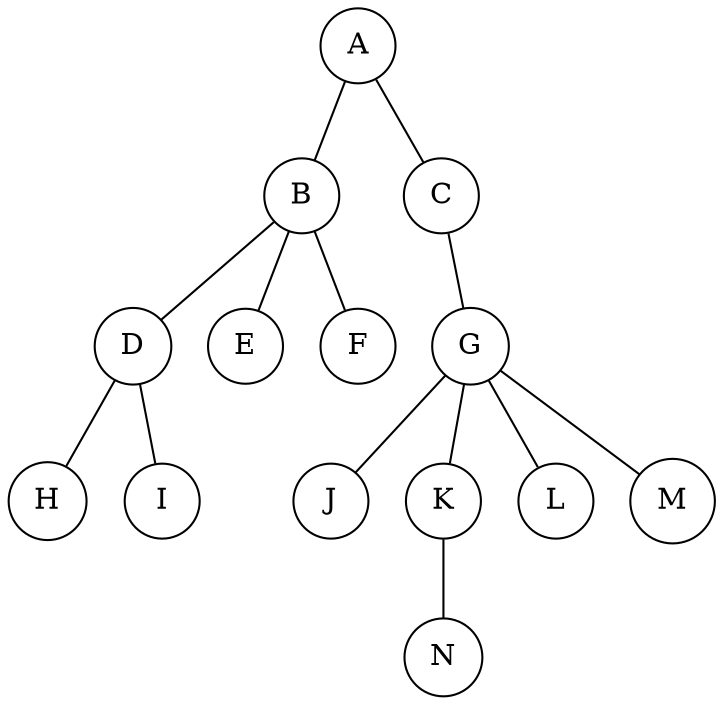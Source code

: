 graph exercicio01 {
	node [shape=circle]
	A -- { B C }
	B -- { D E F }
	D -- { H I }
	C -- G
        G -- { J K L M }
	K -- N
}
